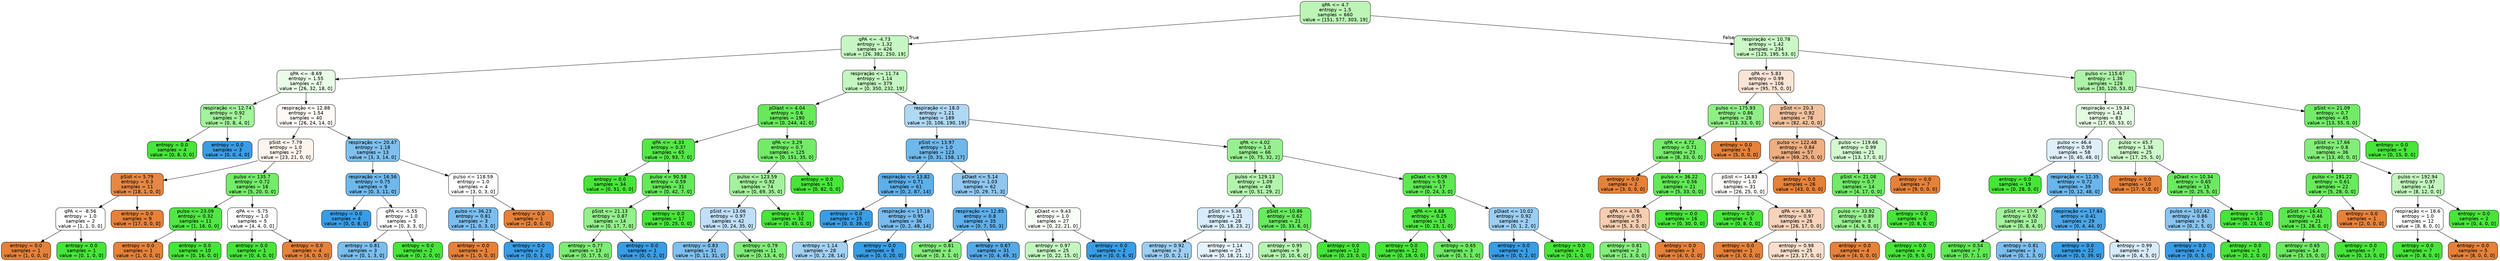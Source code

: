 digraph Tree {
node [shape=box, style="filled, rounded", color="black", fontname="helvetica"] ;
edge [fontname="helvetica"] ;
0 [label="qPA <= 4.7\nentropy = 1.5\nsamples = 660\nvalue = [151, 577, 303, 19]", fillcolor="#bcf5b6"] ;
1 [label="qPA <= -4.73\nentropy = 1.32\nsamples = 426\nvalue = [26, 382, 250, 19]", fillcolor="#c6f7c2"] ;
0 -> 1 [labeldistance=2.5, labelangle=45, headlabel="True"] ;
2 [label="qPA <= -8.69\nentropy = 1.55\nsamples = 47\nvalue = [26, 32, 18, 0]", fillcolor="#e9fce7"] ;
1 -> 2 ;
3 [label="respiração <= 12.74\nentropy = 0.92\nsamples = 7\nvalue = [0, 8, 4, 0]", fillcolor="#a3f29c"] ;
2 -> 3 ;
4 [label="entropy = 0.0\nsamples = 4\nvalue = [0, 8, 0, 0]", fillcolor="#47e539"] ;
3 -> 4 ;
5 [label="entropy = 0.0\nsamples = 3\nvalue = [0, 0, 4, 0]", fillcolor="#399de5"] ;
3 -> 5 ;
6 [label="respiração <= 12.88\nentropy = 1.54\nsamples = 40\nvalue = [26, 24, 14, 0]", fillcolor="#fef9f5"] ;
2 -> 6 ;
7 [label="pSist <= 7.79\nentropy = 1.0\nsamples = 27\nvalue = [23, 21, 0, 0]", fillcolor="#fdf4ee"] ;
6 -> 7 ;
8 [label="pSist <= 5.79\nentropy = 0.3\nsamples = 11\nvalue = [18, 1, 0, 0]", fillcolor="#e68844"] ;
7 -> 8 ;
9 [label="qPA <= -8.56\nentropy = 1.0\nsamples = 2\nvalue = [1, 1, 0, 0]", fillcolor="#ffffff"] ;
8 -> 9 ;
10 [label="entropy = 0.0\nsamples = 1\nvalue = [1, 0, 0, 0]", fillcolor="#e58139"] ;
9 -> 10 ;
11 [label="entropy = 0.0\nsamples = 1\nvalue = [0, 1, 0, 0]", fillcolor="#47e539"] ;
9 -> 11 ;
12 [label="entropy = 0.0\nsamples = 9\nvalue = [17, 0, 0, 0]", fillcolor="#e58139"] ;
8 -> 12 ;
13 [label="pulso <= 135.7\nentropy = 0.72\nsamples = 16\nvalue = [5, 20, 0, 0]", fillcolor="#75ec6a"] ;
7 -> 13 ;
14 [label="pulso <= 23.09\nentropy = 0.32\nsamples = 11\nvalue = [1, 16, 0, 0]", fillcolor="#52e745"] ;
13 -> 14 ;
15 [label="entropy = 0.0\nsamples = 1\nvalue = [1, 0, 0, 0]", fillcolor="#e58139"] ;
14 -> 15 ;
16 [label="entropy = 0.0\nsamples = 10\nvalue = [0, 16, 0, 0]", fillcolor="#47e539"] ;
14 -> 16 ;
17 [label="qPA <= -5.75\nentropy = 1.0\nsamples = 5\nvalue = [4, 4, 0, 0]", fillcolor="#ffffff"] ;
13 -> 17 ;
18 [label="entropy = 0.0\nsamples = 1\nvalue = [0, 4, 0, 0]", fillcolor="#47e539"] ;
17 -> 18 ;
19 [label="entropy = 0.0\nsamples = 4\nvalue = [4, 0, 0, 0]", fillcolor="#e58139"] ;
17 -> 19 ;
20 [label="respiração <= 20.47\nentropy = 1.18\nsamples = 13\nvalue = [3, 3, 14, 0]", fillcolor="#7fc0ee"] ;
6 -> 20 ;
21 [label="respiração <= 16.56\nentropy = 0.75\nsamples = 9\nvalue = [0, 3, 11, 0]", fillcolor="#6fb8ec"] ;
20 -> 21 ;
22 [label="entropy = 0.0\nsamples = 4\nvalue = [0, 0, 8, 0]", fillcolor="#399de5"] ;
21 -> 22 ;
23 [label="qPA <= -5.55\nentropy = 1.0\nsamples = 5\nvalue = [0, 3, 3, 0]", fillcolor="#ffffff"] ;
21 -> 23 ;
24 [label="entropy = 0.81\nsamples = 3\nvalue = [0, 1, 3, 0]", fillcolor="#7bbeee"] ;
23 -> 24 ;
25 [label="entropy = 0.0\nsamples = 2\nvalue = [0, 2, 0, 0]", fillcolor="#47e539"] ;
23 -> 25 ;
26 [label="pulso <= 118.59\nentropy = 1.0\nsamples = 4\nvalue = [3, 0, 3, 0]", fillcolor="#ffffff"] ;
20 -> 26 ;
27 [label="pulso <= 36.23\nentropy = 0.81\nsamples = 3\nvalue = [1, 0, 3, 0]", fillcolor="#7bbeee"] ;
26 -> 27 ;
28 [label="entropy = 0.0\nsamples = 1\nvalue = [1, 0, 0, 0]", fillcolor="#e58139"] ;
27 -> 28 ;
29 [label="entropy = 0.0\nsamples = 2\nvalue = [0, 0, 3, 0]", fillcolor="#399de5"] ;
27 -> 29 ;
30 [label="entropy = 0.0\nsamples = 1\nvalue = [2, 0, 0, 0]", fillcolor="#e58139"] ;
26 -> 30 ;
31 [label="respiração <= 11.74\nentropy = 1.14\nsamples = 379\nvalue = [0, 350, 232, 19]", fillcolor="#c4f7c0"] ;
1 -> 31 ;
32 [label="pDiast <= 4.04\nentropy = 0.6\nsamples = 190\nvalue = [0, 244, 42, 0]", fillcolor="#67e95b"] ;
31 -> 32 ;
33 [label="qPA <= -4.33\nentropy = 0.37\nsamples = 65\nvalue = [0, 93, 7, 0]", fillcolor="#55e748"] ;
32 -> 33 ;
34 [label="entropy = 0.0\nsamples = 34\nvalue = [0, 51, 0, 0]", fillcolor="#47e539"] ;
33 -> 34 ;
35 [label="pulso <= 90.58\nentropy = 0.59\nsamples = 31\nvalue = [0, 42, 7, 0]", fillcolor="#66e95a"] ;
33 -> 35 ;
36 [label="pSist <= 21.13\nentropy = 0.87\nsamples = 14\nvalue = [0, 17, 7, 0]", fillcolor="#93f08b"] ;
35 -> 36 ;
37 [label="entropy = 0.77\nsamples = 13\nvalue = [0, 17, 5, 0]", fillcolor="#7ded73"] ;
36 -> 37 ;
38 [label="entropy = 0.0\nsamples = 1\nvalue = [0, 0, 2, 0]", fillcolor="#399de5"] ;
36 -> 38 ;
39 [label="entropy = 0.0\nsamples = 17\nvalue = [0, 25, 0, 0]", fillcolor="#47e539"] ;
35 -> 39 ;
40 [label="qPA <= 3.29\nentropy = 0.7\nsamples = 125\nvalue = [0, 151, 35, 0]", fillcolor="#72eb67"] ;
32 -> 40 ;
41 [label="pulso <= 123.59\nentropy = 0.92\nsamples = 74\nvalue = [0, 69, 35, 0]", fillcolor="#a4f29d"] ;
40 -> 41 ;
42 [label="pSist <= 13.06\nentropy = 0.97\nsamples = 42\nvalue = [0, 24, 35, 0]", fillcolor="#c1e0f7"] ;
41 -> 42 ;
43 [label="entropy = 0.83\nsamples = 31\nvalue = [0, 11, 31, 0]", fillcolor="#7fc0ee"] ;
42 -> 43 ;
44 [label="entropy = 0.79\nsamples = 11\nvalue = [0, 13, 4, 0]", fillcolor="#80ed76"] ;
42 -> 44 ;
45 [label="entropy = 0.0\nsamples = 32\nvalue = [0, 45, 0, 0]", fillcolor="#47e539"] ;
41 -> 45 ;
46 [label="entropy = 0.0\nsamples = 51\nvalue = [0, 82, 0, 0]", fillcolor="#47e539"] ;
40 -> 46 ;
47 [label="respiração <= 18.0\nentropy = 1.21\nsamples = 189\nvalue = [0, 106, 190, 19]", fillcolor="#afd8f5"] ;
31 -> 47 ;
48 [label="pSist <= 13.97\nentropy = 1.0\nsamples = 123\nvalue = [0, 31, 158, 17]", fillcolor="#6fb8ec"] ;
47 -> 48 ;
49 [label="respiração <= 13.82\nentropy = 0.71\nsamples = 61\nvalue = [0, 2, 87, 14]", fillcolor="#5dafea"] ;
48 -> 49 ;
50 [label="entropy = 0.0\nsamples = 25\nvalue = [0, 0, 39, 0]", fillcolor="#399de5"] ;
49 -> 50 ;
51 [label="respiração <= 17.18\nentropy = 0.95\nsamples = 36\nvalue = [0, 2, 48, 14]", fillcolor="#78bced"] ;
49 -> 51 ;
52 [label="entropy = 1.14\nsamples = 28\nvalue = [0, 2, 28, 14]", fillcolor="#a3d1f3"] ;
51 -> 52 ;
53 [label="entropy = 0.0\nsamples = 8\nvalue = [0, 0, 20, 0]", fillcolor="#399de5"] ;
51 -> 53 ;
54 [label="pDiast <= 5.14\nentropy = 1.03\nsamples = 62\nvalue = [0, 29, 71, 3]", fillcolor="#8fc7f0"] ;
48 -> 54 ;
55 [label="respiração <= 12.85\nentropy = 0.8\nsamples = 35\nvalue = [0, 7, 50, 3]", fillcolor="#5eafea"] ;
54 -> 55 ;
56 [label="entropy = 0.81\nsamples = 4\nvalue = [0, 3, 1, 0]", fillcolor="#84ee7b"] ;
55 -> 56 ;
57 [label="entropy = 0.67\nsamples = 31\nvalue = [0, 4, 49, 3]", fillcolor="#54aae8"] ;
55 -> 57 ;
58 [label="pDiast <= 9.43\nentropy = 1.0\nsamples = 27\nvalue = [0, 22, 21, 0]", fillcolor="#f7fef6"] ;
54 -> 58 ;
59 [label="entropy = 0.97\nsamples = 25\nvalue = [0, 22, 15, 0]", fillcolor="#c4f7c0"] ;
58 -> 59 ;
60 [label="entropy = 0.0\nsamples = 2\nvalue = [0, 0, 6, 0]", fillcolor="#399de5"] ;
58 -> 60 ;
61 [label="qPA <= 4.02\nentropy = 1.0\nsamples = 66\nvalue = [0, 75, 32, 2]", fillcolor="#98f090"] ;
47 -> 61 ;
62 [label="pulso <= 129.13\nentropy = 1.09\nsamples = 49\nvalue = [0, 51, 29, 2]", fillcolor="#b3f4ad"] ;
61 -> 62 ;
63 [label="pSist <= 5.38\nentropy = 1.21\nsamples = 28\nvalue = [0, 18, 23, 2]", fillcolor="#d7ebfa"] ;
62 -> 63 ;
64 [label="entropy = 0.92\nsamples = 3\nvalue = [0, 0, 2, 1]", fillcolor="#9ccef2"] ;
63 -> 64 ;
65 [label="entropy = 1.14\nsamples = 25\nvalue = [0, 18, 21, 1]", fillcolor="#e4f2fb"] ;
63 -> 65 ;
66 [label="pSist <= 10.86\nentropy = 0.62\nsamples = 21\nvalue = [0, 33, 6, 0]", fillcolor="#68ea5d"] ;
62 -> 66 ;
67 [label="entropy = 0.95\nsamples = 9\nvalue = [0, 10, 6, 0]", fillcolor="#b5f5b0"] ;
66 -> 67 ;
68 [label="entropy = 0.0\nsamples = 12\nvalue = [0, 23, 0, 0]", fillcolor="#47e539"] ;
66 -> 68 ;
69 [label="pDiast <= 9.09\nentropy = 0.5\nsamples = 17\nvalue = [0, 24, 3, 0]", fillcolor="#5ee852"] ;
61 -> 69 ;
70 [label="qPA <= 4.68\nentropy = 0.25\nsamples = 15\nvalue = [0, 23, 1, 0]", fillcolor="#4fe642"] ;
69 -> 70 ;
71 [label="entropy = 0.0\nsamples = 12\nvalue = [0, 18, 0, 0]", fillcolor="#47e539"] ;
70 -> 71 ;
72 [label="entropy = 0.65\nsamples = 3\nvalue = [0, 5, 1, 0]", fillcolor="#6cea61"] ;
70 -> 72 ;
73 [label="pDiast <= 10.02\nentropy = 0.92\nsamples = 2\nvalue = [0, 1, 2, 0]", fillcolor="#9ccef2"] ;
69 -> 73 ;
74 [label="entropy = 0.0\nsamples = 1\nvalue = [0, 0, 2, 0]", fillcolor="#399de5"] ;
73 -> 74 ;
75 [label="entropy = 0.0\nsamples = 1\nvalue = [0, 1, 0, 0]", fillcolor="#47e539"] ;
73 -> 75 ;
76 [label="respiração <= 10.78\nentropy = 1.42\nsamples = 234\nvalue = [125, 195, 53, 0]", fillcolor="#cbf8c7"] ;
0 -> 76 [labeldistance=2.5, labelangle=-45, headlabel="False"] ;
77 [label="qPA <= 5.83\nentropy = 0.99\nsamples = 106\nvalue = [95, 75, 0, 0]", fillcolor="#fae4d5"] ;
76 -> 77 ;
78 [label="pulso <= 175.93\nentropy = 0.86\nsamples = 28\nvalue = [13, 33, 0, 0]", fillcolor="#8fef87"] ;
77 -> 78 ;
79 [label="qPA <= 4.72\nentropy = 0.71\nsamples = 23\nvalue = [8, 33, 0, 0]", fillcolor="#74eb69"] ;
78 -> 79 ;
80 [label="entropy = 0.0\nsamples = 2\nvalue = [3, 0, 0, 0]", fillcolor="#e58139"] ;
79 -> 80 ;
81 [label="pulso <= 36.22\nentropy = 0.56\nsamples = 21\nvalue = [5, 33, 0, 0]", fillcolor="#63e957"] ;
79 -> 81 ;
82 [label="qPA <= 4.76\nentropy = 0.95\nsamples = 5\nvalue = [5, 3, 0, 0]", fillcolor="#f5cdb0"] ;
81 -> 82 ;
83 [label="entropy = 0.81\nsamples = 2\nvalue = [1, 3, 0, 0]", fillcolor="#84ee7b"] ;
82 -> 83 ;
84 [label="entropy = 0.0\nsamples = 3\nvalue = [4, 0, 0, 0]", fillcolor="#e58139"] ;
82 -> 84 ;
85 [label="entropy = 0.0\nsamples = 16\nvalue = [0, 30, 0, 0]", fillcolor="#47e539"] ;
81 -> 85 ;
86 [label="entropy = 0.0\nsamples = 5\nvalue = [5, 0, 0, 0]", fillcolor="#e58139"] ;
78 -> 86 ;
87 [label="pSist <= 20.3\nentropy = 0.92\nsamples = 78\nvalue = [82, 42, 0, 0]", fillcolor="#f2c29e"] ;
77 -> 87 ;
88 [label="pulso <= 122.48\nentropy = 0.84\nsamples = 57\nvalue = [69, 25, 0, 0]", fillcolor="#eeaf81"] ;
87 -> 88 ;
89 [label="pSist <= 14.83\nentropy = 1.0\nsamples = 31\nvalue = [26, 25, 0, 0]", fillcolor="#fefaf7"] ;
88 -> 89 ;
90 [label="entropy = 0.0\nsamples = 5\nvalue = [0, 8, 0, 0]", fillcolor="#47e539"] ;
89 -> 90 ;
91 [label="qPA <= 6.36\nentropy = 0.97\nsamples = 26\nvalue = [26, 17, 0, 0]", fillcolor="#f6d3ba"] ;
89 -> 91 ;
92 [label="entropy = 0.0\nsamples = 1\nvalue = [3, 0, 0, 0]", fillcolor="#e58139"] ;
91 -> 92 ;
93 [label="entropy = 0.98\nsamples = 25\nvalue = [23, 17, 0, 0]", fillcolor="#f8decb"] ;
91 -> 93 ;
94 [label="entropy = 0.0\nsamples = 26\nvalue = [43, 0, 0, 0]", fillcolor="#e58139"] ;
88 -> 94 ;
95 [label="pulso <= 119.66\nentropy = 0.99\nsamples = 21\nvalue = [13, 17, 0, 0]", fillcolor="#d4f9d0"] ;
87 -> 95 ;
96 [label="pSist <= 21.08\nentropy = 0.7\nsamples = 14\nvalue = [4, 17, 0, 0]", fillcolor="#72eb68"] ;
95 -> 96 ;
97 [label="pulso <= 33.92\nentropy = 0.89\nsamples = 8\nvalue = [4, 9, 0, 0]", fillcolor="#99f191"] ;
96 -> 97 ;
98 [label="entropy = 0.0\nsamples = 4\nvalue = [4, 0, 0, 0]", fillcolor="#e58139"] ;
97 -> 98 ;
99 [label="entropy = 0.0\nsamples = 4\nvalue = [0, 9, 0, 0]", fillcolor="#47e539"] ;
97 -> 99 ;
100 [label="entropy = 0.0\nsamples = 6\nvalue = [0, 8, 0, 0]", fillcolor="#47e539"] ;
96 -> 100 ;
101 [label="entropy = 0.0\nsamples = 7\nvalue = [9, 0, 0, 0]", fillcolor="#e58139"] ;
95 -> 101 ;
102 [label="pulso <= 115.67\nentropy = 1.36\nsamples = 128\nvalue = [30, 120, 53, 0]", fillcolor="#adf3a7"] ;
76 -> 102 ;
103 [label="respiração <= 19.34\nentropy = 1.41\nsamples = 83\nvalue = [17, 65, 53, 0]", fillcolor="#e4fbe2"] ;
102 -> 103 ;
104 [label="pulso <= 46.4\nentropy = 0.99\nsamples = 58\nvalue = [0, 40, 48, 0]", fillcolor="#deeffb"] ;
103 -> 104 ;
105 [label="entropy = 0.0\nsamples = 19\nvalue = [0, 28, 0, 0]", fillcolor="#47e539"] ;
104 -> 105 ;
106 [label="respiração <= 12.35\nentropy = 0.72\nsamples = 39\nvalue = [0, 12, 48, 0]", fillcolor="#6ab6ec"] ;
104 -> 106 ;
107 [label="pSist <= 17.9\nentropy = 0.92\nsamples = 10\nvalue = [0, 8, 4, 0]", fillcolor="#a3f29c"] ;
106 -> 107 ;
108 [label="entropy = 0.54\nsamples = 7\nvalue = [0, 7, 1, 0]", fillcolor="#61e955"] ;
107 -> 108 ;
109 [label="entropy = 0.81\nsamples = 3\nvalue = [0, 1, 3, 0]", fillcolor="#7bbeee"] ;
107 -> 109 ;
110 [label="respiração <= 17.84\nentropy = 0.41\nsamples = 29\nvalue = [0, 4, 44, 0]", fillcolor="#4ba6e7"] ;
106 -> 110 ;
111 [label="entropy = 0.0\nsamples = 22\nvalue = [0, 0, 39, 0]", fillcolor="#399de5"] ;
110 -> 111 ;
112 [label="entropy = 0.99\nsamples = 7\nvalue = [0, 4, 5, 0]", fillcolor="#d7ebfa"] ;
110 -> 112 ;
113 [label="pulso <= 45.7\nentropy = 1.36\nsamples = 25\nvalue = [17, 25, 5, 0]", fillcolor="#cef8ca"] ;
103 -> 113 ;
114 [label="entropy = 0.0\nsamples = 10\nvalue = [17, 0, 0, 0]", fillcolor="#e58139"] ;
113 -> 114 ;
115 [label="pDiast <= 10.34\nentropy = 0.65\nsamples = 15\nvalue = [0, 25, 5, 0]", fillcolor="#6cea61"] ;
113 -> 115 ;
116 [label="pulso <= 102.42\nentropy = 0.86\nsamples = 5\nvalue = [0, 2, 5, 0]", fillcolor="#88c4ef"] ;
115 -> 116 ;
117 [label="entropy = 0.0\nsamples = 4\nvalue = [0, 0, 5, 0]", fillcolor="#399de5"] ;
116 -> 117 ;
118 [label="entropy = 0.0\nsamples = 1\nvalue = [0, 2, 0, 0]", fillcolor="#47e539"] ;
116 -> 118 ;
119 [label="entropy = 0.0\nsamples = 10\nvalue = [0, 23, 0, 0]", fillcolor="#47e539"] ;
115 -> 119 ;
120 [label="pSist <= 21.09\nentropy = 0.7\nsamples = 45\nvalue = [13, 55, 0, 0]", fillcolor="#72eb68"] ;
102 -> 120 ;
121 [label="pSist <= 17.66\nentropy = 0.8\nsamples = 36\nvalue = [13, 40, 0, 0]", fillcolor="#83ed79"] ;
120 -> 121 ;
122 [label="pulso <= 191.22\nentropy = 0.61\nsamples = 22\nvalue = [5, 28, 0, 0]", fillcolor="#68ea5c"] ;
121 -> 122 ;
123 [label="pSist <= 16.41\nentropy = 0.46\nsamples = 21\nvalue = [3, 28, 0, 0]", fillcolor="#5be84e"] ;
122 -> 123 ;
124 [label="entropy = 0.65\nsamples = 14\nvalue = [3, 15, 0, 0]", fillcolor="#6cea61"] ;
123 -> 124 ;
125 [label="entropy = 0.0\nsamples = 7\nvalue = [0, 13, 0, 0]", fillcolor="#47e539"] ;
123 -> 125 ;
126 [label="entropy = 0.0\nsamples = 1\nvalue = [2, 0, 0, 0]", fillcolor="#e58139"] ;
122 -> 126 ;
127 [label="pulso <= 192.94\nentropy = 0.97\nsamples = 14\nvalue = [8, 12, 0, 0]", fillcolor="#c2f6bd"] ;
121 -> 127 ;
128 [label="respiração <= 18.6\nentropy = 1.0\nsamples = 12\nvalue = [8, 8, 0, 0]", fillcolor="#ffffff"] ;
127 -> 128 ;
129 [label="entropy = 0.0\nsamples = 7\nvalue = [0, 8, 0, 0]", fillcolor="#47e539"] ;
128 -> 129 ;
130 [label="entropy = 0.0\nsamples = 5\nvalue = [8, 0, 0, 0]", fillcolor="#e58139"] ;
128 -> 130 ;
131 [label="entropy = 0.0\nsamples = 2\nvalue = [0, 4, 0, 0]", fillcolor="#47e539"] ;
127 -> 131 ;
132 [label="entropy = 0.0\nsamples = 9\nvalue = [0, 15, 0, 0]", fillcolor="#47e539"] ;
120 -> 132 ;
}